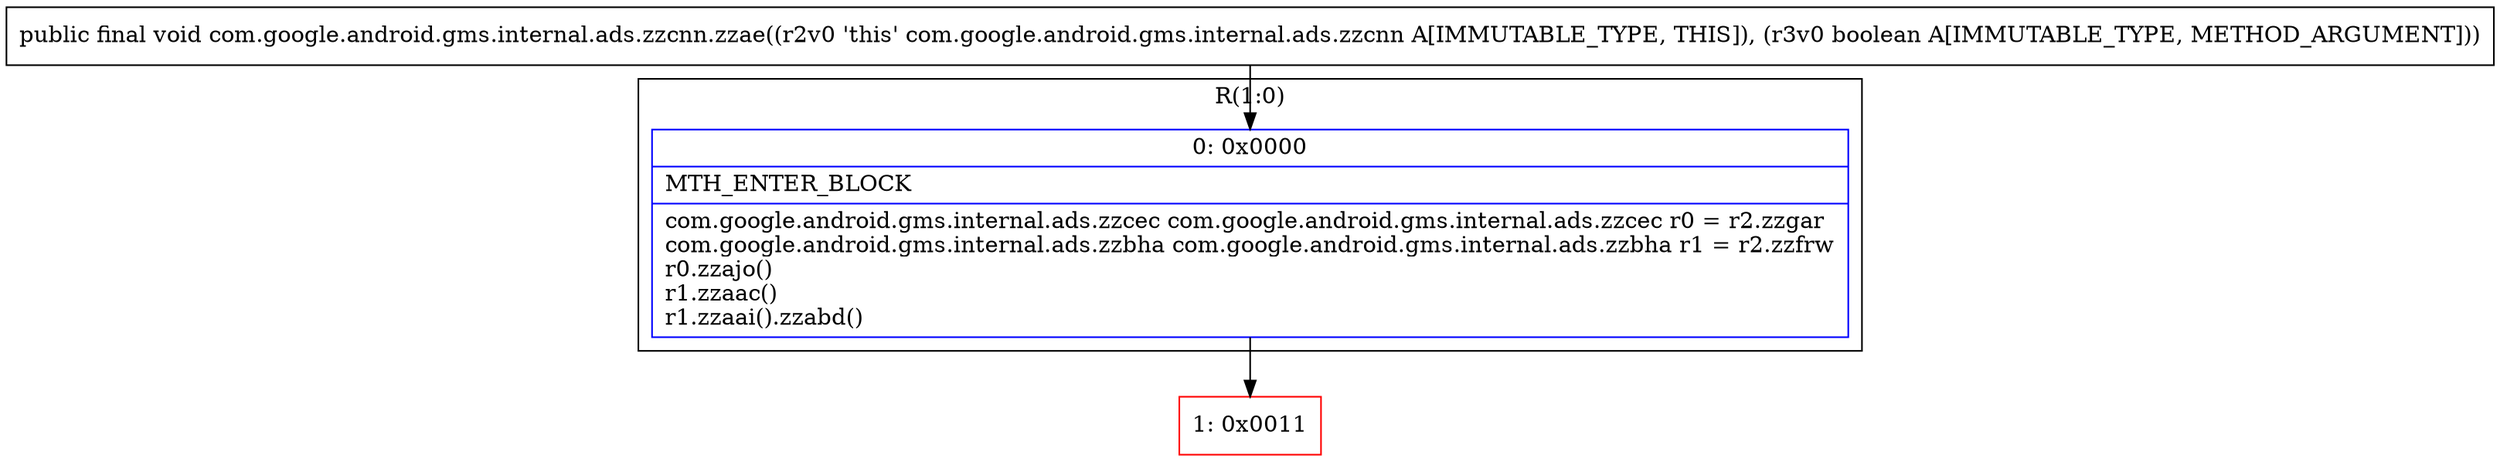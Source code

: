 digraph "CFG forcom.google.android.gms.internal.ads.zzcnn.zzae(Z)V" {
subgraph cluster_Region_1201153894 {
label = "R(1:0)";
node [shape=record,color=blue];
Node_0 [shape=record,label="{0\:\ 0x0000|MTH_ENTER_BLOCK\l|com.google.android.gms.internal.ads.zzcec com.google.android.gms.internal.ads.zzcec r0 = r2.zzgar\lcom.google.android.gms.internal.ads.zzbha com.google.android.gms.internal.ads.zzbha r1 = r2.zzfrw\lr0.zzajo()\lr1.zzaac()\lr1.zzaai().zzabd()\l}"];
}
Node_1 [shape=record,color=red,label="{1\:\ 0x0011}"];
MethodNode[shape=record,label="{public final void com.google.android.gms.internal.ads.zzcnn.zzae((r2v0 'this' com.google.android.gms.internal.ads.zzcnn A[IMMUTABLE_TYPE, THIS]), (r3v0 boolean A[IMMUTABLE_TYPE, METHOD_ARGUMENT])) }"];
MethodNode -> Node_0;
Node_0 -> Node_1;
}

